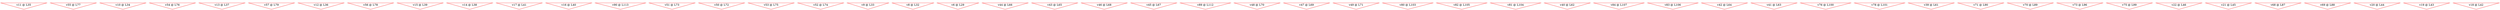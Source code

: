 digraph G {
	 v11 [label="v11 @ L35", shape=invtriangle, color=red]
	 v55 [label="v55 @ L77", shape=invtriangle, color=red]
	 v10 [label="v10 @ L34", shape=invtriangle, color=red]
	 v54 [label="v54 @ L76", shape=invtriangle, color=red]
	 v13 [label="v13 @ L37", shape=invtriangle, color=red]
	 v57 [label="v57 @ L79", shape=invtriangle, color=red]
	 v12 [label="v12 @ L36", shape=invtriangle, color=red]
	 v56 [label="v56 @ L78", shape=invtriangle, color=red]
	 v15 [label="v15 @ L39", shape=invtriangle, color=red]
	 v14 [label="v14 @ L38", shape=invtriangle, color=red]
	 v17 [label="v17 @ L41", shape=invtriangle, color=red]
	 v16 [label="v16 @ L40", shape=invtriangle, color=red]
	 v90 [label="v90 @ L113", shape=invtriangle, color=red]
	 v51 [label="v51 @ L73", shape=invtriangle, color=red]
	 v50 [label="v50 @ L72", shape=invtriangle, color=red]
	 v53 [label="v53 @ L75", shape=invtriangle, color=red]
	 v52 [label="v52 @ L74", shape=invtriangle, color=red]
	 v9 [label="v9 @ L33", shape=invtriangle, color=red]
	 v8 [label="v8 @ L32", shape=invtriangle, color=red]
	 v6 [label="v6 @ L29", shape=invtriangle, color=red]
	 v44 [label="v44 @ L66", shape=invtriangle, color=red]
	 v43 [label="v43 @ L65", shape=invtriangle, color=red]
	 v46 [label="v46 @ L68", shape=invtriangle, color=red]
	 v45 [label="v45 @ L67", shape=invtriangle, color=red]
	 v89 [label="v89 @ L112", shape=invtriangle, color=red]
	 v48 [label="v48 @ L70", shape=invtriangle, color=red]
	 v47 [label="v47 @ L69", shape=invtriangle, color=red]
	 v49 [label="v49 @ L71", shape=invtriangle, color=red]
	 v80 [label="v80 @ L103", shape=invtriangle, color=red]
	 v82 [label="v82 @ L105", shape=invtriangle, color=red]
	 v81 [label="v81 @ L104", shape=invtriangle, color=red]
	 v40 [label="v40 @ L62", shape=invtriangle, color=red]
	 v84 [label="v84 @ L107", shape=invtriangle, color=red]
	 v83 [label="v83 @ L106", shape=invtriangle, color=red]
	 v42 [label="v42 @ L64", shape=invtriangle, color=red]
	 v41 [label="v41 @ L63", shape=invtriangle, color=red]
	 v76 [label="v76 @ L100", shape=invtriangle, color=red]
	 v78 [label="v78 @ L101", shape=invtriangle, color=red]
	 v39 [label="v39 @ L61", shape=invtriangle, color=red]
	 v71 [label="v71 @ L90", shape=invtriangle, color=red]
	 v70 [label="v70 @ L89", shape=invtriangle, color=red]
	 v73 [label="v73 @ L96", shape=invtriangle, color=red]
	 v75 [label="v75 @ L99", shape=invtriangle, color=red]
	 v22 [label="v22 @ L46", shape=invtriangle, color=red]
	 v21 [label="v21 @ L45", shape=invtriangle, color=red]
	 v68 [label="v68 @ L87", shape=invtriangle, color=red]
	 v69 [label="v69 @ L88", shape=invtriangle, color=red]
	 v20 [label="v20 @ L44", shape=invtriangle, color=red]
	 v19 [label="v19 @ L43", shape=invtriangle, color=red]
	 v18 [label="v18 @ L42", shape=invtriangle, color=red]
}
